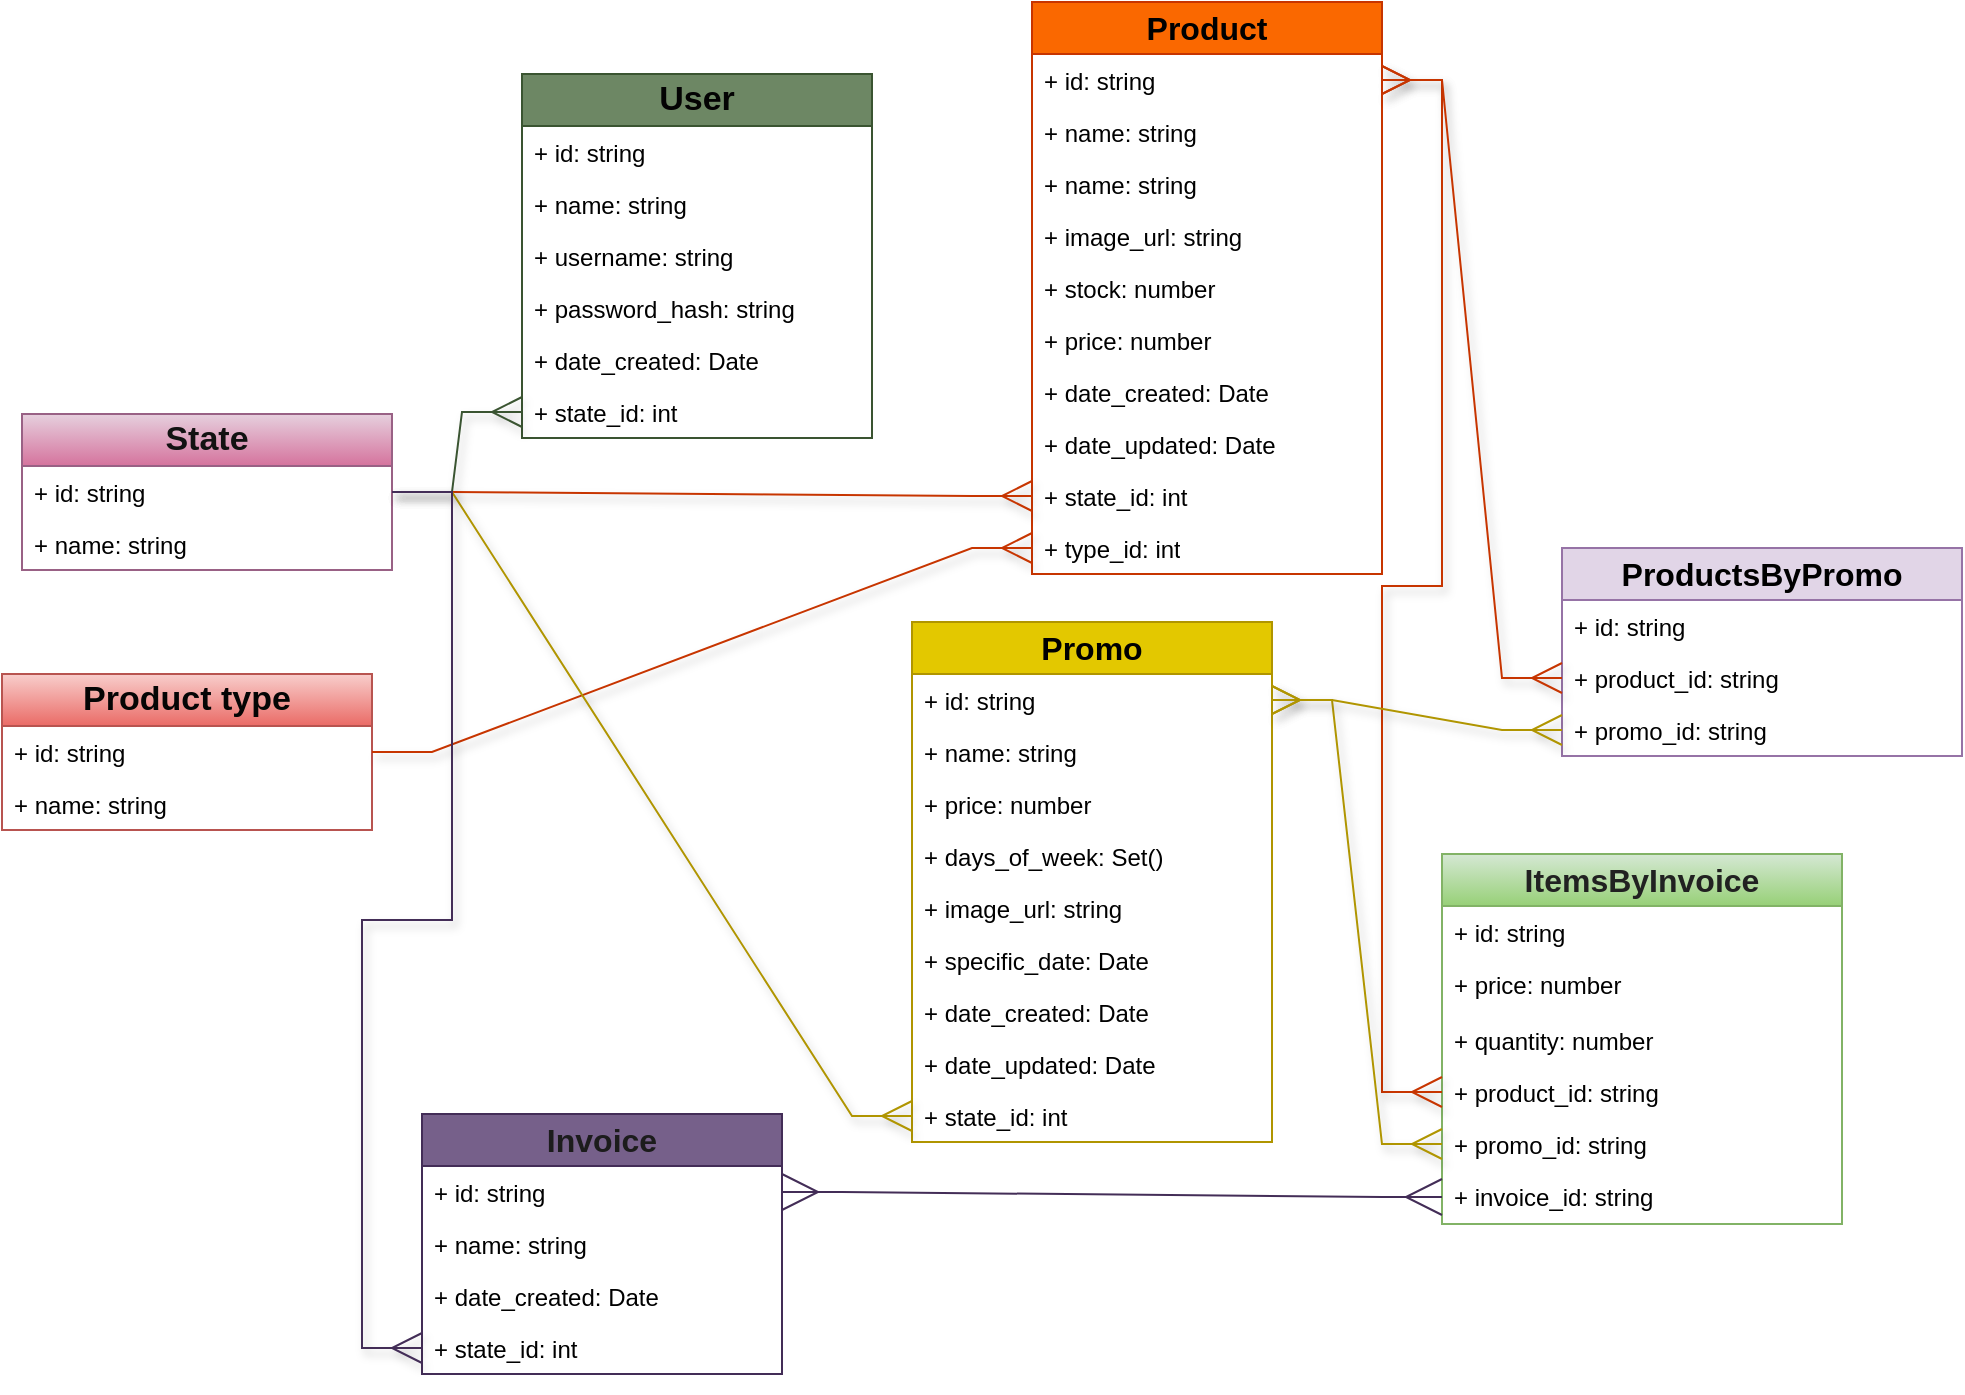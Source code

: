 <mxfile version="25.0.2">
  <diagram id="C5RBs43oDa-KdzZeNtuy" name="Page-1">
    <mxGraphModel dx="1434" dy="836" grid="1" gridSize="10" guides="1" tooltips="1" connect="1" arrows="1" fold="1" page="1" pageScale="1" pageWidth="1169" pageHeight="827" math="0" shadow="0">
      <root>
        <mxCell id="WIyWlLk6GJQsqaUBKTNV-0" />
        <mxCell id="WIyWlLk6GJQsqaUBKTNV-1" parent="WIyWlLk6GJQsqaUBKTNV-0" />
        <mxCell id="chpo-z-GJbbB6o96Vqh3-6" value="&lt;span style=&quot;font-weight: 700;&quot;&gt;&lt;font color=&quot;#030303&quot; style=&quot;font-size: 17px;&quot;&gt;User&lt;/font&gt;&lt;/span&gt;" style="swimlane;fontStyle=0;childLayout=stackLayout;horizontal=1;startSize=26;fillColor=#6d8764;horizontalStack=0;resizeParent=1;resizeParentMax=0;resizeLast=0;collapsible=1;marginBottom=0;whiteSpace=wrap;html=1;fontColor=#ffffff;strokeColor=#3A5431;" parent="WIyWlLk6GJQsqaUBKTNV-1" vertex="1">
          <mxGeometry x="355" y="107" width="175" height="182" as="geometry" />
        </mxCell>
        <mxCell id="chpo-z-GJbbB6o96Vqh3-16" value="+ id: string" style="text;strokeColor=none;fillColor=none;align=left;verticalAlign=top;spacingLeft=4;spacingRight=4;overflow=hidden;rotatable=0;points=[[0,0.5],[1,0.5]];portConstraint=eastwest;whiteSpace=wrap;html=1;" parent="chpo-z-GJbbB6o96Vqh3-6" vertex="1">
          <mxGeometry y="26" width="175" height="26" as="geometry" />
        </mxCell>
        <mxCell id="0" value="+ name: string" style="text;strokeColor=none;fillColor=none;align=left;verticalAlign=top;spacingLeft=4;spacingRight=4;overflow=hidden;rotatable=0;points=[[0,0.5],[1,0.5]];portConstraint=eastwest;whiteSpace=wrap;html=1;" parent="chpo-z-GJbbB6o96Vqh3-6" vertex="1">
          <mxGeometry y="52" width="175" height="26" as="geometry" />
        </mxCell>
        <mxCell id="chpo-z-GJbbB6o96Vqh3-9" value="+ username: string" style="text;strokeColor=none;fillColor=none;align=left;verticalAlign=top;spacingLeft=4;spacingRight=4;overflow=hidden;rotatable=0;points=[[0,0.5],[1,0.5]];portConstraint=eastwest;whiteSpace=wrap;html=1;" parent="chpo-z-GJbbB6o96Vqh3-6" vertex="1">
          <mxGeometry y="78" width="175" height="26" as="geometry" />
        </mxCell>
        <mxCell id="chpo-z-GJbbB6o96Vqh3-10" value="+ password_hash: string" style="text;strokeColor=none;fillColor=none;align=left;verticalAlign=top;spacingLeft=4;spacingRight=4;overflow=hidden;rotatable=0;points=[[0,0.5],[1,0.5]];portConstraint=eastwest;whiteSpace=wrap;html=1;" parent="chpo-z-GJbbB6o96Vqh3-6" vertex="1">
          <mxGeometry y="104" width="175" height="26" as="geometry" />
        </mxCell>
        <mxCell id="chpo-z-GJbbB6o96Vqh3-8" value="+ date_created: Date" style="text;strokeColor=none;fillColor=none;align=left;verticalAlign=top;spacingLeft=4;spacingRight=4;overflow=hidden;rotatable=0;points=[[0,0.5],[1,0.5]];portConstraint=eastwest;whiteSpace=wrap;html=1;" parent="chpo-z-GJbbB6o96Vqh3-6" vertex="1">
          <mxGeometry y="130" width="175" height="26" as="geometry" />
        </mxCell>
        <mxCell id="1" value="+ state_id: int" style="text;strokeColor=none;fillColor=none;align=left;verticalAlign=top;spacingLeft=4;spacingRight=4;overflow=hidden;rotatable=0;points=[[0,0.5],[1,0.5]];portConstraint=eastwest;whiteSpace=wrap;html=1;" parent="chpo-z-GJbbB6o96Vqh3-6" vertex="1">
          <mxGeometry y="156" width="175" height="26" as="geometry" />
        </mxCell>
        <mxCell id="chpo-z-GJbbB6o96Vqh3-11" value="&lt;font style=&quot;font-size: 16px;&quot;&gt;&lt;b&gt;Product&lt;/b&gt;&lt;/font&gt;" style="swimlane;fontStyle=0;childLayout=stackLayout;horizontal=1;startSize=26;fillColor=#fa6800;horizontalStack=0;resizeParent=1;resizeParentMax=0;resizeLast=0;collapsible=1;marginBottom=0;whiteSpace=wrap;html=1;fontColor=#000000;strokeColor=#C73500;" parent="WIyWlLk6GJQsqaUBKTNV-1" vertex="1">
          <mxGeometry x="610" y="71" width="175" height="286" as="geometry" />
        </mxCell>
        <mxCell id="chpo-z-GJbbB6o96Vqh3-13" value="+ id: string" style="text;strokeColor=none;fillColor=none;align=left;verticalAlign=top;spacingLeft=4;spacingRight=4;overflow=hidden;rotatable=0;points=[[0,0.5],[1,0.5]];portConstraint=eastwest;whiteSpace=wrap;html=1;" parent="chpo-z-GJbbB6o96Vqh3-11" vertex="1">
          <mxGeometry y="26" width="175" height="26" as="geometry" />
        </mxCell>
        <mxCell id="chpo-z-GJbbB6o96Vqh3-12" value="+ name: string" style="text;strokeColor=none;fillColor=none;align=left;verticalAlign=top;spacingLeft=4;spacingRight=4;overflow=hidden;rotatable=0;points=[[0,0.5],[1,0.5]];portConstraint=eastwest;whiteSpace=wrap;html=1;" parent="chpo-z-GJbbB6o96Vqh3-11" vertex="1">
          <mxGeometry y="52" width="175" height="26" as="geometry" />
        </mxCell>
        <mxCell id="OrE1m20Gudi3kN-52ao--1" value="+ name: string" style="text;strokeColor=none;fillColor=none;align=left;verticalAlign=top;spacingLeft=4;spacingRight=4;overflow=hidden;rotatable=0;points=[[0,0.5],[1,0.5]];portConstraint=eastwest;whiteSpace=wrap;html=1;" vertex="1" parent="chpo-z-GJbbB6o96Vqh3-11">
          <mxGeometry y="78" width="175" height="26" as="geometry" />
        </mxCell>
        <mxCell id="x-BSPiQNkEBVW3yAd23C-30" value="+ image_url: string" style="text;strokeColor=none;fillColor=none;align=left;verticalAlign=top;spacingLeft=4;spacingRight=4;overflow=hidden;rotatable=0;points=[[0,0.5],[1,0.5]];portConstraint=eastwest;whiteSpace=wrap;html=1;" vertex="1" parent="chpo-z-GJbbB6o96Vqh3-11">
          <mxGeometry y="104" width="175" height="26" as="geometry" />
        </mxCell>
        <mxCell id="chpo-z-GJbbB6o96Vqh3-17" value="+ stock: number" style="text;strokeColor=none;fillColor=none;align=left;verticalAlign=top;spacingLeft=4;spacingRight=4;overflow=hidden;rotatable=0;points=[[0,0.5],[1,0.5]];portConstraint=eastwest;whiteSpace=wrap;html=1;" parent="chpo-z-GJbbB6o96Vqh3-11" vertex="1">
          <mxGeometry y="130" width="175" height="26" as="geometry" />
        </mxCell>
        <mxCell id="chpo-z-GJbbB6o96Vqh3-15" value="+ price: number" style="text;strokeColor=none;fillColor=none;align=left;verticalAlign=top;spacingLeft=4;spacingRight=4;overflow=hidden;rotatable=0;points=[[0,0.5],[1,0.5]];portConstraint=eastwest;whiteSpace=wrap;html=1;" parent="chpo-z-GJbbB6o96Vqh3-11" vertex="1">
          <mxGeometry y="156" width="175" height="26" as="geometry" />
        </mxCell>
        <mxCell id="x-BSPiQNkEBVW3yAd23C-31" value="+ date_created: Date" style="text;strokeColor=none;fillColor=none;align=left;verticalAlign=top;spacingLeft=4;spacingRight=4;overflow=hidden;rotatable=0;points=[[0,0.5],[1,0.5]];portConstraint=eastwest;whiteSpace=wrap;html=1;" vertex="1" parent="chpo-z-GJbbB6o96Vqh3-11">
          <mxGeometry y="182" width="175" height="26" as="geometry" />
        </mxCell>
        <mxCell id="x-BSPiQNkEBVW3yAd23C-32" value="+ date_updated: Date" style="text;strokeColor=none;fillColor=none;align=left;verticalAlign=top;spacingLeft=4;spacingRight=4;overflow=hidden;rotatable=0;points=[[0,0.5],[1,0.5]];portConstraint=eastwest;whiteSpace=wrap;html=1;" vertex="1" parent="chpo-z-GJbbB6o96Vqh3-11">
          <mxGeometry y="208" width="175" height="26" as="geometry" />
        </mxCell>
        <mxCell id="x-BSPiQNkEBVW3yAd23C-15" value="+ state_id: int" style="text;strokeColor=none;fillColor=none;align=left;verticalAlign=top;spacingLeft=4;spacingRight=4;overflow=hidden;rotatable=0;points=[[0,0.5],[1,0.5]];portConstraint=eastwest;whiteSpace=wrap;html=1;" vertex="1" parent="chpo-z-GJbbB6o96Vqh3-11">
          <mxGeometry y="234" width="175" height="26" as="geometry" />
        </mxCell>
        <mxCell id="x-BSPiQNkEBVW3yAd23C-19" value="+ type_id: int" style="text;strokeColor=none;fillColor=none;align=left;verticalAlign=top;spacingLeft=4;spacingRight=4;overflow=hidden;rotatable=0;points=[[0,0.5],[1,0.5]];portConstraint=eastwest;whiteSpace=wrap;html=1;" vertex="1" parent="chpo-z-GJbbB6o96Vqh3-11">
          <mxGeometry y="260" width="175" height="26" as="geometry" />
        </mxCell>
        <mxCell id="FlKP_sSUdaD6FfaAe1XL-0" value="&lt;font color=&quot;#1c1c1c&quot; style=&quot;font-size: 16px;&quot;&gt;&lt;b&gt;Invoice&lt;/b&gt;&lt;/font&gt;" style="swimlane;fontStyle=0;childLayout=stackLayout;horizontal=1;startSize=26;fillColor=#76608a;horizontalStack=0;resizeParent=1;resizeParentMax=0;resizeLast=0;collapsible=1;marginBottom=0;whiteSpace=wrap;html=1;fontColor=#ffffff;strokeColor=#432D57;" parent="WIyWlLk6GJQsqaUBKTNV-1" vertex="1">
          <mxGeometry x="305" y="627" width="180" height="130" as="geometry" />
        </mxCell>
        <mxCell id="FlKP_sSUdaD6FfaAe1XL-30" value="+ id: string" style="text;strokeColor=none;fillColor=none;align=left;verticalAlign=top;spacingLeft=4;spacingRight=4;overflow=hidden;rotatable=0;points=[[0,0.5],[1,0.5]];portConstraint=eastwest;whiteSpace=wrap;html=1;" parent="FlKP_sSUdaD6FfaAe1XL-0" vertex="1">
          <mxGeometry y="26" width="180" height="26" as="geometry" />
        </mxCell>
        <mxCell id="FlKP_sSUdaD6FfaAe1XL-2" value="+ name: string" style="text;strokeColor=none;fillColor=none;align=left;verticalAlign=top;spacingLeft=4;spacingRight=4;overflow=hidden;rotatable=0;points=[[0,0.5],[1,0.5]];portConstraint=eastwest;whiteSpace=wrap;html=1;" parent="FlKP_sSUdaD6FfaAe1XL-0" vertex="1">
          <mxGeometry y="52" width="180" height="26" as="geometry" />
        </mxCell>
        <mxCell id="x-BSPiQNkEBVW3yAd23C-47" value="+ date_created: Date" style="text;strokeColor=none;fillColor=none;align=left;verticalAlign=top;spacingLeft=4;spacingRight=4;overflow=hidden;rotatable=0;points=[[0,0.5],[1,0.5]];portConstraint=eastwest;whiteSpace=wrap;html=1;" vertex="1" parent="FlKP_sSUdaD6FfaAe1XL-0">
          <mxGeometry y="78" width="180" height="26" as="geometry" />
        </mxCell>
        <mxCell id="x-BSPiQNkEBVW3yAd23C-48" value="+ state_id: int" style="text;strokeColor=none;fillColor=none;align=left;verticalAlign=top;spacingLeft=4;spacingRight=4;overflow=hidden;rotatable=0;points=[[0,0.5],[1,0.5]];portConstraint=eastwest;whiteSpace=wrap;html=1;" vertex="1" parent="FlKP_sSUdaD6FfaAe1XL-0">
          <mxGeometry y="104" width="180" height="26" as="geometry" />
        </mxCell>
        <mxCell id="FlKP_sSUdaD6FfaAe1XL-26" value="&lt;font style=&quot;font-size: 16px;&quot;&gt;&lt;b&gt;ItemsByInvoice&lt;/b&gt;&lt;/font&gt;" style="swimlane;fontStyle=0;childLayout=stackLayout;horizontal=1;startSize=26;fillColor=#d5e8d4;horizontalStack=0;resizeParent=1;resizeParentMax=0;resizeLast=0;collapsible=1;marginBottom=0;whiteSpace=wrap;html=1;strokeColor=#82b366;gradientColor=#97d077;fontColor=#212121;" parent="WIyWlLk6GJQsqaUBKTNV-1" vertex="1">
          <mxGeometry x="815" y="497" width="200" height="185" as="geometry" />
        </mxCell>
        <mxCell id="FlKP_sSUdaD6FfaAe1XL-27" value="+ id: string" style="text;strokeColor=none;fillColor=none;align=left;verticalAlign=top;spacingLeft=4;spacingRight=4;overflow=hidden;rotatable=0;points=[[0,0.5],[1,0.5]];portConstraint=eastwest;whiteSpace=wrap;html=1;" parent="FlKP_sSUdaD6FfaAe1XL-26" vertex="1">
          <mxGeometry y="26" width="200" height="26" as="geometry" />
        </mxCell>
        <mxCell id="x-BSPiQNkEBVW3yAd23C-50" value="+ price: number" style="text;strokeColor=none;fillColor=none;align=left;verticalAlign=top;spacingLeft=4;spacingRight=4;overflow=hidden;rotatable=0;points=[[0,0.5],[1,0.5]];portConstraint=eastwest;whiteSpace=wrap;html=1;" vertex="1" parent="FlKP_sSUdaD6FfaAe1XL-26">
          <mxGeometry y="52" width="200" height="28" as="geometry" />
        </mxCell>
        <mxCell id="FlKP_sSUdaD6FfaAe1XL-29" value="+ quantity: number" style="text;strokeColor=none;fillColor=none;align=left;verticalAlign=top;spacingLeft=4;spacingRight=4;overflow=hidden;rotatable=0;points=[[0,0.5],[1,0.5]];portConstraint=eastwest;whiteSpace=wrap;html=1;" parent="FlKP_sSUdaD6FfaAe1XL-26" vertex="1">
          <mxGeometry y="80" width="200" height="26" as="geometry" />
        </mxCell>
        <mxCell id="FlKP_sSUdaD6FfaAe1XL-32" value="+ product_id: string" style="text;strokeColor=none;fillColor=none;align=left;verticalAlign=top;spacingLeft=4;spacingRight=4;overflow=hidden;rotatable=0;points=[[0,0.5],[1,0.5]];portConstraint=eastwest;whiteSpace=wrap;html=1;" parent="FlKP_sSUdaD6FfaAe1XL-26" vertex="1">
          <mxGeometry y="106" width="200" height="26" as="geometry" />
        </mxCell>
        <mxCell id="x-BSPiQNkEBVW3yAd23C-13" value="+ promo_id: string" style="text;strokeColor=none;fillColor=none;align=left;verticalAlign=top;spacingLeft=4;spacingRight=4;overflow=hidden;rotatable=0;points=[[0,0.5],[1,0.5]];portConstraint=eastwest;whiteSpace=wrap;html=1;" vertex="1" parent="FlKP_sSUdaD6FfaAe1XL-26">
          <mxGeometry y="132" width="200" height="26" as="geometry" />
        </mxCell>
        <mxCell id="FlKP_sSUdaD6FfaAe1XL-28" value="+ invoice_id: string" style="text;strokeColor=none;fillColor=none;align=left;verticalAlign=top;spacingLeft=4;spacingRight=4;overflow=hidden;rotatable=0;points=[[0,0.5],[1,0.5]];portConstraint=eastwest;whiteSpace=wrap;html=1;" parent="FlKP_sSUdaD6FfaAe1XL-26" vertex="1">
          <mxGeometry y="158" width="200" height="27" as="geometry" />
        </mxCell>
        <mxCell id="FlKP_sSUdaD6FfaAe1XL-33" value="" style="edgeStyle=entityRelationEdgeStyle;fontSize=20;html=1;endArrow=ERmany;startArrow=ERmany;rounded=0;exitX=1;exitY=0.5;exitDx=0;exitDy=0;entryX=0;entryY=0.5;entryDx=0;entryDy=0;strokeWidth=1;targetPerimeterSpacing=65;sourcePerimeterSpacing=105;strokeColor=#C73500;shadow=1;endSize=13;startSize=12;fillColor=#fa6800;" parent="WIyWlLk6GJQsqaUBKTNV-1" source="chpo-z-GJbbB6o96Vqh3-13" target="FlKP_sSUdaD6FfaAe1XL-32" edge="1">
          <mxGeometry width="100" height="100" relative="1" as="geometry">
            <mxPoint x="430" y="585" as="sourcePoint" />
            <mxPoint x="530" y="485" as="targetPoint" />
          </mxGeometry>
        </mxCell>
        <mxCell id="FlKP_sSUdaD6FfaAe1XL-34" value="" style="edgeStyle=entityRelationEdgeStyle;fontSize=12;html=1;endArrow=ERmany;startArrow=ERmany;rounded=0;entryX=1;entryY=0.5;entryDx=0;entryDy=0;exitX=0;exitY=0.5;exitDx=0;exitDy=0;startSize=16;endSize=16;fillColor=#76608a;strokeColor=#432D57;" parent="WIyWlLk6GJQsqaUBKTNV-1" source="FlKP_sSUdaD6FfaAe1XL-28" target="FlKP_sSUdaD6FfaAe1XL-30" edge="1">
          <mxGeometry width="100" height="100" relative="1" as="geometry">
            <mxPoint x="430" y="585" as="sourcePoint" />
            <mxPoint x="530" y="485" as="targetPoint" />
          </mxGeometry>
        </mxCell>
        <mxCell id="x-BSPiQNkEBVW3yAd23C-1" value="&lt;span style=&quot;font-weight: 700;&quot;&gt;&lt;font color=&quot;#121212&quot; style=&quot;font-size: 17px;&quot;&gt;State&lt;/font&gt;&lt;/span&gt;" style="swimlane;fontStyle=0;childLayout=stackLayout;horizontal=1;startSize=26;fillColor=#e6d0de;horizontalStack=0;resizeParent=1;resizeParentMax=0;resizeLast=0;collapsible=1;marginBottom=0;whiteSpace=wrap;html=1;gradientColor=#d5739d;strokeColor=#996185;" vertex="1" parent="WIyWlLk6GJQsqaUBKTNV-1">
          <mxGeometry x="105" y="277" width="185" height="78" as="geometry" />
        </mxCell>
        <mxCell id="x-BSPiQNkEBVW3yAd23C-2" value="+ id: string" style="text;strokeColor=none;fillColor=none;align=left;verticalAlign=top;spacingLeft=4;spacingRight=4;overflow=hidden;rotatable=0;points=[[0,0.5],[1,0.5]];portConstraint=eastwest;whiteSpace=wrap;html=1;" vertex="1" parent="x-BSPiQNkEBVW3yAd23C-1">
          <mxGeometry y="26" width="185" height="26" as="geometry" />
        </mxCell>
        <mxCell id="x-BSPiQNkEBVW3yAd23C-3" value="+ name: string" style="text;strokeColor=none;fillColor=none;align=left;verticalAlign=top;spacingLeft=4;spacingRight=4;overflow=hidden;rotatable=0;points=[[0,0.5],[1,0.5]];portConstraint=eastwest;whiteSpace=wrap;html=1;" vertex="1" parent="x-BSPiQNkEBVW3yAd23C-1">
          <mxGeometry y="52" width="185" height="26" as="geometry" />
        </mxCell>
        <mxCell id="x-BSPiQNkEBVW3yAd23C-10" value="&lt;span style=&quot;font-weight: 700;&quot;&gt;&lt;font color=&quot;#050505&quot; style=&quot;font-size: 17px;&quot;&gt;Product type&lt;/font&gt;&lt;/span&gt;" style="swimlane;fontStyle=0;childLayout=stackLayout;horizontal=1;startSize=26;fillColor=#f8cecc;horizontalStack=0;resizeParent=1;resizeParentMax=0;resizeLast=0;collapsible=1;marginBottom=0;whiteSpace=wrap;html=1;gradientColor=#ea6b66;strokeColor=#b85450;" vertex="1" parent="WIyWlLk6GJQsqaUBKTNV-1">
          <mxGeometry x="95" y="407" width="185" height="78" as="geometry" />
        </mxCell>
        <mxCell id="x-BSPiQNkEBVW3yAd23C-11" value="+ id: string" style="text;strokeColor=none;fillColor=none;align=left;verticalAlign=top;spacingLeft=4;spacingRight=4;overflow=hidden;rotatable=0;points=[[0,0.5],[1,0.5]];portConstraint=eastwest;whiteSpace=wrap;html=1;" vertex="1" parent="x-BSPiQNkEBVW3yAd23C-10">
          <mxGeometry y="26" width="185" height="26" as="geometry" />
        </mxCell>
        <mxCell id="x-BSPiQNkEBVW3yAd23C-12" value="+ name: string" style="text;strokeColor=none;fillColor=none;align=left;verticalAlign=top;spacingLeft=4;spacingRight=4;overflow=hidden;rotatable=0;points=[[0,0.5],[1,0.5]];portConstraint=eastwest;whiteSpace=wrap;html=1;" vertex="1" parent="x-BSPiQNkEBVW3yAd23C-10">
          <mxGeometry y="52" width="185" height="26" as="geometry" />
        </mxCell>
        <mxCell id="x-BSPiQNkEBVW3yAd23C-14" value="" style="edgeStyle=entityRelationEdgeStyle;fontSize=20;html=1;endArrow=ERmany;startArrow=none;rounded=0;exitX=1;exitY=0.5;exitDx=0;exitDy=0;entryX=0;entryY=0.5;entryDx=0;entryDy=0;strokeWidth=1;targetPerimeterSpacing=65;sourcePerimeterSpacing=105;strokeColor=#3A5431;shadow=1;endSize=13;startSize=12;startFill=0;fillColor=#6d8764;" edge="1" parent="WIyWlLk6GJQsqaUBKTNV-1" source="x-BSPiQNkEBVW3yAd23C-2" target="1">
          <mxGeometry width="100" height="100" relative="1" as="geometry">
            <mxPoint x="730" y="231" as="sourcePoint" />
            <mxPoint x="1070" y="327" as="targetPoint" />
          </mxGeometry>
        </mxCell>
        <mxCell id="x-BSPiQNkEBVW3yAd23C-17" value="" style="edgeStyle=entityRelationEdgeStyle;fontSize=20;html=1;endArrow=ERmany;startArrow=none;rounded=0;entryX=0;entryY=0.5;entryDx=0;entryDy=0;strokeWidth=1;targetPerimeterSpacing=65;sourcePerimeterSpacing=105;strokeColor=#C73500;shadow=1;endSize=13;startSize=12;startFill=0;fillColor=#fa6800;exitX=1;exitY=0.5;exitDx=0;exitDy=0;" edge="1" parent="WIyWlLk6GJQsqaUBKTNV-1" source="x-BSPiQNkEBVW3yAd23C-2" target="x-BSPiQNkEBVW3yAd23C-15">
          <mxGeometry width="100" height="100" relative="1" as="geometry">
            <mxPoint x="220" y="291" as="sourcePoint" />
            <mxPoint x="370" y="286" as="targetPoint" />
          </mxGeometry>
        </mxCell>
        <mxCell id="x-BSPiQNkEBVW3yAd23C-20" value="" style="edgeStyle=entityRelationEdgeStyle;fontSize=20;html=1;endArrow=ERmany;startArrow=none;rounded=0;entryX=0;entryY=0.5;entryDx=0;entryDy=0;strokeWidth=1;targetPerimeterSpacing=65;sourcePerimeterSpacing=105;strokeColor=#C73500;shadow=1;endSize=13;startSize=12;startFill=0;fillColor=#fa6800;exitX=1;exitY=0.5;exitDx=0;exitDy=0;" edge="1" parent="WIyWlLk6GJQsqaUBKTNV-1" source="x-BSPiQNkEBVW3yAd23C-11" target="x-BSPiQNkEBVW3yAd23C-19">
          <mxGeometry width="100" height="100" relative="1" as="geometry">
            <mxPoint x="230" y="301" as="sourcePoint" />
            <mxPoint x="370" y="508" as="targetPoint" />
          </mxGeometry>
        </mxCell>
        <mxCell id="x-BSPiQNkEBVW3yAd23C-21" value="&lt;font style=&quot;font-size: 16px;&quot;&gt;&lt;b&gt;Promo&lt;/b&gt;&lt;/font&gt;" style="swimlane;fontStyle=0;childLayout=stackLayout;horizontal=1;startSize=26;fillColor=#e3c800;horizontalStack=0;resizeParent=1;resizeParentMax=0;resizeLast=0;collapsible=1;marginBottom=0;whiteSpace=wrap;html=1;fontColor=#000000;strokeColor=#B09500;" vertex="1" parent="WIyWlLk6GJQsqaUBKTNV-1">
          <mxGeometry x="550" y="381" width="180" height="260" as="geometry" />
        </mxCell>
        <mxCell id="x-BSPiQNkEBVW3yAd23C-22" value="+ id: string" style="text;strokeColor=none;fillColor=none;align=left;verticalAlign=top;spacingLeft=4;spacingRight=4;overflow=hidden;rotatable=0;points=[[0,0.5],[1,0.5]];portConstraint=eastwest;whiteSpace=wrap;html=1;" vertex="1" parent="x-BSPiQNkEBVW3yAd23C-21">
          <mxGeometry y="26" width="180" height="26" as="geometry" />
        </mxCell>
        <mxCell id="x-BSPiQNkEBVW3yAd23C-23" value="+ name: string" style="text;strokeColor=none;fillColor=none;align=left;verticalAlign=top;spacingLeft=4;spacingRight=4;overflow=hidden;rotatable=0;points=[[0,0.5],[1,0.5]];portConstraint=eastwest;whiteSpace=wrap;html=1;" vertex="1" parent="x-BSPiQNkEBVW3yAd23C-21">
          <mxGeometry y="52" width="180" height="26" as="geometry" />
        </mxCell>
        <mxCell id="x-BSPiQNkEBVW3yAd23C-26" value="+ price: number" style="text;strokeColor=none;fillColor=none;align=left;verticalAlign=top;spacingLeft=4;spacingRight=4;overflow=hidden;rotatable=0;points=[[0,0.5],[1,0.5]];portConstraint=eastwest;whiteSpace=wrap;html=1;" vertex="1" parent="x-BSPiQNkEBVW3yAd23C-21">
          <mxGeometry y="78" width="180" height="26" as="geometry" />
        </mxCell>
        <mxCell id="x-BSPiQNkEBVW3yAd23C-33" value="+ days_of_week: Set()" style="text;strokeColor=none;fillColor=none;align=left;verticalAlign=top;spacingLeft=4;spacingRight=4;overflow=hidden;rotatable=0;points=[[0,0.5],[1,0.5]];portConstraint=eastwest;whiteSpace=wrap;html=1;" vertex="1" parent="x-BSPiQNkEBVW3yAd23C-21">
          <mxGeometry y="104" width="180" height="26" as="geometry" />
        </mxCell>
        <mxCell id="x-BSPiQNkEBVW3yAd23C-34" value="+ image_url: string" style="text;strokeColor=none;fillColor=none;align=left;verticalAlign=top;spacingLeft=4;spacingRight=4;overflow=hidden;rotatable=0;points=[[0,0.5],[1,0.5]];portConstraint=eastwest;whiteSpace=wrap;html=1;" vertex="1" parent="x-BSPiQNkEBVW3yAd23C-21">
          <mxGeometry y="130" width="180" height="26" as="geometry" />
        </mxCell>
        <mxCell id="x-BSPiQNkEBVW3yAd23C-37" value="+ specific_date: Date" style="text;strokeColor=none;fillColor=none;align=left;verticalAlign=top;spacingLeft=4;spacingRight=4;overflow=hidden;rotatable=0;points=[[0,0.5],[1,0.5]];portConstraint=eastwest;whiteSpace=wrap;html=1;" vertex="1" parent="x-BSPiQNkEBVW3yAd23C-21">
          <mxGeometry y="156" width="180" height="26" as="geometry" />
        </mxCell>
        <mxCell id="x-BSPiQNkEBVW3yAd23C-35" value="+ date_created: Date" style="text;strokeColor=none;fillColor=none;align=left;verticalAlign=top;spacingLeft=4;spacingRight=4;overflow=hidden;rotatable=0;points=[[0,0.5],[1,0.5]];portConstraint=eastwest;whiteSpace=wrap;html=1;" vertex="1" parent="x-BSPiQNkEBVW3yAd23C-21">
          <mxGeometry y="182" width="180" height="26" as="geometry" />
        </mxCell>
        <mxCell id="x-BSPiQNkEBVW3yAd23C-36" value="+ date_updated: Date" style="text;strokeColor=none;fillColor=none;align=left;verticalAlign=top;spacingLeft=4;spacingRight=4;overflow=hidden;rotatable=0;points=[[0,0.5],[1,0.5]];portConstraint=eastwest;whiteSpace=wrap;html=1;" vertex="1" parent="x-BSPiQNkEBVW3yAd23C-21">
          <mxGeometry y="208" width="180" height="26" as="geometry" />
        </mxCell>
        <mxCell id="x-BSPiQNkEBVW3yAd23C-27" value="+ state_id: int" style="text;strokeColor=none;fillColor=none;align=left;verticalAlign=top;spacingLeft=4;spacingRight=4;overflow=hidden;rotatable=0;points=[[0,0.5],[1,0.5]];portConstraint=eastwest;whiteSpace=wrap;html=1;" vertex="1" parent="x-BSPiQNkEBVW3yAd23C-21">
          <mxGeometry y="234" width="180" height="26" as="geometry" />
        </mxCell>
        <mxCell id="x-BSPiQNkEBVW3yAd23C-29" value="" style="edgeStyle=entityRelationEdgeStyle;fontSize=20;html=1;endArrow=ERmany;startArrow=none;rounded=0;entryX=0;entryY=0.5;entryDx=0;entryDy=0;strokeWidth=1;targetPerimeterSpacing=65;sourcePerimeterSpacing=105;strokeColor=#B09500;shadow=1;endSize=13;startSize=12;startFill=0;fillColor=#e3c800;exitX=1;exitY=0.5;exitDx=0;exitDy=0;" edge="1" parent="WIyWlLk6GJQsqaUBKTNV-1" source="x-BSPiQNkEBVW3yAd23C-2" target="x-BSPiQNkEBVW3yAd23C-27">
          <mxGeometry width="100" height="100" relative="1" as="geometry">
            <mxPoint x="230" y="301" as="sourcePoint" />
            <mxPoint x="365" y="482" as="targetPoint" />
          </mxGeometry>
        </mxCell>
        <mxCell id="x-BSPiQNkEBVW3yAd23C-38" value="" style="edgeStyle=entityRelationEdgeStyle;fontSize=20;html=1;endArrow=ERmany;startArrow=ERmany;rounded=0;exitX=1;exitY=0.5;exitDx=0;exitDy=0;entryX=0;entryY=0.5;entryDx=0;entryDy=0;strokeWidth=1;targetPerimeterSpacing=65;sourcePerimeterSpacing=105;strokeColor=#B09500;shadow=1;endSize=13;startSize=12;fillColor=#e3c800;" edge="1" parent="WIyWlLk6GJQsqaUBKTNV-1" source="x-BSPiQNkEBVW3yAd23C-22" target="x-BSPiQNkEBVW3yAd23C-13">
          <mxGeometry width="100" height="100" relative="1" as="geometry">
            <mxPoint x="545" y="320" as="sourcePoint" />
            <mxPoint x="900" y="726" as="targetPoint" />
          </mxGeometry>
        </mxCell>
        <mxCell id="x-BSPiQNkEBVW3yAd23C-39" value="&lt;font color=&quot;#000000&quot; style=&quot;font-size: 16px;&quot;&gt;&lt;b&gt;ProductsByPromo&lt;/b&gt;&lt;/font&gt;" style="swimlane;fontStyle=0;childLayout=stackLayout;horizontal=1;startSize=26;fillColor=#e1d5e7;horizontalStack=0;resizeParent=1;resizeParentMax=0;resizeLast=0;collapsible=1;marginBottom=0;whiteSpace=wrap;html=1;strokeColor=#9673a6;" vertex="1" parent="WIyWlLk6GJQsqaUBKTNV-1">
          <mxGeometry x="875" y="344" width="200" height="104" as="geometry" />
        </mxCell>
        <mxCell id="x-BSPiQNkEBVW3yAd23C-40" value="+ id: string" style="text;strokeColor=none;fillColor=none;align=left;verticalAlign=top;spacingLeft=4;spacingRight=4;overflow=hidden;rotatable=0;points=[[0,0.5],[1,0.5]];portConstraint=eastwest;whiteSpace=wrap;html=1;" vertex="1" parent="x-BSPiQNkEBVW3yAd23C-39">
          <mxGeometry y="26" width="200" height="26" as="geometry" />
        </mxCell>
        <mxCell id="x-BSPiQNkEBVW3yAd23C-41" value="+ product_id: string" style="text;strokeColor=none;fillColor=none;align=left;verticalAlign=top;spacingLeft=4;spacingRight=4;overflow=hidden;rotatable=0;points=[[0,0.5],[1,0.5]];portConstraint=eastwest;whiteSpace=wrap;html=1;" vertex="1" parent="x-BSPiQNkEBVW3yAd23C-39">
          <mxGeometry y="52" width="200" height="26" as="geometry" />
        </mxCell>
        <mxCell id="x-BSPiQNkEBVW3yAd23C-42" value="+ promo_id: string" style="text;strokeColor=none;fillColor=none;align=left;verticalAlign=top;spacingLeft=4;spacingRight=4;overflow=hidden;rotatable=0;points=[[0,0.5],[1,0.5]];portConstraint=eastwest;whiteSpace=wrap;html=1;" vertex="1" parent="x-BSPiQNkEBVW3yAd23C-39">
          <mxGeometry y="78" width="200" height="26" as="geometry" />
        </mxCell>
        <mxCell id="x-BSPiQNkEBVW3yAd23C-45" value="" style="edgeStyle=entityRelationEdgeStyle;fontSize=20;html=1;endArrow=ERmany;startArrow=ERmany;rounded=0;exitX=1;exitY=0.5;exitDx=0;exitDy=0;entryX=0;entryY=0.5;entryDx=0;entryDy=0;strokeWidth=1;targetPerimeterSpacing=65;sourcePerimeterSpacing=105;strokeColor=#B09500;shadow=1;endSize=13;startSize=12;fillColor=#e3c800;" edge="1" parent="WIyWlLk6GJQsqaUBKTNV-1" source="x-BSPiQNkEBVW3yAd23C-22" target="x-BSPiQNkEBVW3yAd23C-42">
          <mxGeometry width="100" height="100" relative="1" as="geometry">
            <mxPoint x="535" y="561" as="sourcePoint" />
            <mxPoint x="890" y="683" as="targetPoint" />
          </mxGeometry>
        </mxCell>
        <mxCell id="x-BSPiQNkEBVW3yAd23C-46" value="" style="edgeStyle=entityRelationEdgeStyle;fontSize=20;html=1;endArrow=ERmany;startArrow=ERmany;rounded=0;exitX=1;exitY=0.5;exitDx=0;exitDy=0;entryX=0;entryY=0.5;entryDx=0;entryDy=0;strokeWidth=1;targetPerimeterSpacing=65;sourcePerimeterSpacing=105;strokeColor=#C73500;shadow=1;endSize=13;startSize=12;fillColor=#fa6800;" edge="1" parent="WIyWlLk6GJQsqaUBKTNV-1" source="chpo-z-GJbbB6o96Vqh3-13" target="x-BSPiQNkEBVW3yAd23C-41">
          <mxGeometry width="100" height="100" relative="1" as="geometry">
            <mxPoint x="650" y="175" as="sourcePoint" />
            <mxPoint x="1005" y="581" as="targetPoint" />
          </mxGeometry>
        </mxCell>
        <mxCell id="x-BSPiQNkEBVW3yAd23C-49" value="" style="edgeStyle=entityRelationEdgeStyle;fontSize=20;html=1;endArrow=ERmany;startArrow=none;rounded=0;entryX=0;entryY=0.5;entryDx=0;entryDy=0;strokeWidth=1;targetPerimeterSpacing=65;sourcePerimeterSpacing=105;strokeColor=#432D57;shadow=1;endSize=13;startSize=12;startFill=0;fillColor=#76608a;exitX=1;exitY=0.5;exitDx=0;exitDy=0;" edge="1" parent="WIyWlLk6GJQsqaUBKTNV-1" source="x-BSPiQNkEBVW3yAd23C-2" target="x-BSPiQNkEBVW3yAd23C-48">
          <mxGeometry width="100" height="100" relative="1" as="geometry">
            <mxPoint x="100" y="651" as="sourcePoint" />
            <mxPoint x="255" y="1079" as="targetPoint" />
          </mxGeometry>
        </mxCell>
      </root>
    </mxGraphModel>
  </diagram>
</mxfile>
